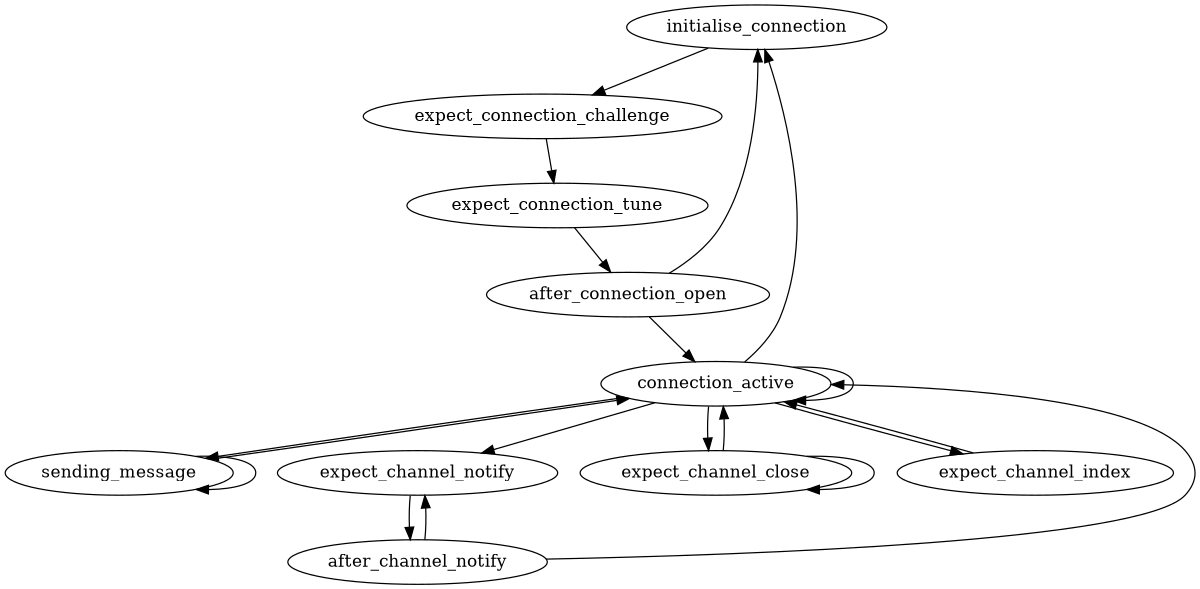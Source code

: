digraph {
   size = "8,8";
    subgraph client {
        initialise_connection -> expect_connection_challenge;
        expect_connection_challenge -> expect_connection_tune;
        expect_connection_tune -> after_connection_open;
        after_connection_open -> connection_active;
        after_connection_open -> initialise_connection;
        connection_active -> connection_active;
        connection_active -> initialise_connection;
        connection_active -> sending_message;
        connection_active -> expect_channel_notify;
        connection_active -> expect_channel_close;
        connection_active -> expect_channel_index;
        expect_channel_notify -> after_channel_notify;
        after_channel_notify -> expect_channel_notify;
        after_channel_notify -> connection_active;
        expect_channel_close -> expect_channel_close;
        expect_channel_close -> connection_active;
        expect_channel_index -> connection_active;
        sending_message -> sending_message;
        sending_message -> connection_active;
    }
}
